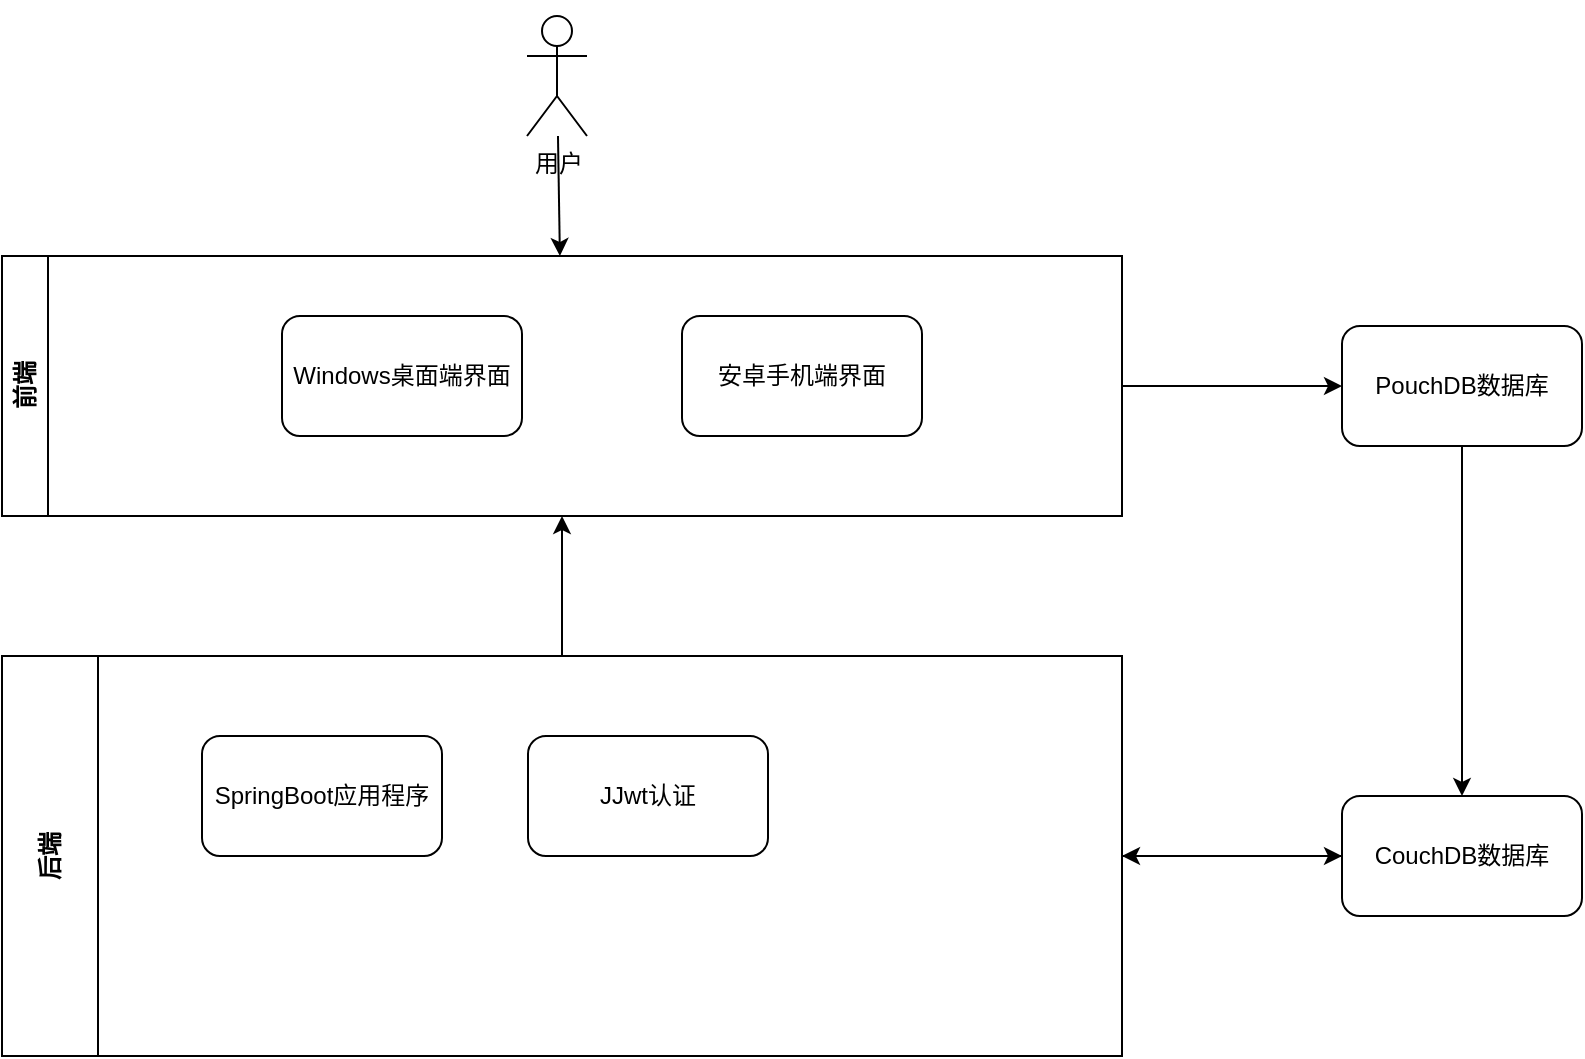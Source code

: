 <mxfile version="26.2.13">
  <diagram name="第 1 页" id="hgxA84uFAGLbT_i_ZHmX">
    <mxGraphModel dx="832" dy="492" grid="1" gridSize="10" guides="1" tooltips="1" connect="1" arrows="1" fold="1" page="1" pageScale="1" pageWidth="827" pageHeight="1169" math="0" shadow="0">
      <root>
        <mxCell id="0" />
        <mxCell id="1" parent="0" />
        <mxCell id="yj0dncIzRizpLJcmr-Et-47" style="edgeStyle=none;rounded=0;orthogonalLoop=1;jettySize=auto;html=1;" edge="1" parent="1" source="yj0dncIzRizpLJcmr-Et-2" target="yj0dncIzRizpLJcmr-Et-36">
          <mxGeometry relative="1" as="geometry" />
        </mxCell>
        <mxCell id="yj0dncIzRizpLJcmr-Et-2" value="用户" style="shape=umlActor;verticalLabelPosition=bottom;verticalAlign=top;html=1;outlineConnect=0;align=center;" vertex="1" parent="1">
          <mxGeometry x="372.5" y="70" width="30" height="60" as="geometry" />
        </mxCell>
        <mxCell id="yj0dncIzRizpLJcmr-Et-60" style="edgeStyle=none;rounded=0;orthogonalLoop=1;jettySize=auto;html=1;entryX=0;entryY=0.5;entryDx=0;entryDy=0;" edge="1" parent="1" source="yj0dncIzRizpLJcmr-Et-36" target="yj0dncIzRizpLJcmr-Et-54">
          <mxGeometry relative="1" as="geometry" />
        </mxCell>
        <mxCell id="yj0dncIzRizpLJcmr-Et-36" value="前端" style="swimlane;horizontal=0;whiteSpace=wrap;html=1;" vertex="1" parent="1">
          <mxGeometry x="110" y="190" width="560" height="130" as="geometry">
            <mxRectangle x="110" y="150" width="40" height="140" as="alternateBounds" />
          </mxGeometry>
        </mxCell>
        <mxCell id="yj0dncIzRizpLJcmr-Et-17" value="Windows桌面端界面" style="rounded=1;whiteSpace=wrap;html=1;" vertex="1" parent="yj0dncIzRizpLJcmr-Et-36">
          <mxGeometry x="140" y="30" width="120" height="60" as="geometry" />
        </mxCell>
        <mxCell id="yj0dncIzRizpLJcmr-Et-18" value="安卓手机端界面" style="rounded=1;whiteSpace=wrap;html=1;" vertex="1" parent="yj0dncIzRizpLJcmr-Et-36">
          <mxGeometry x="340" y="30" width="120" height="60" as="geometry" />
        </mxCell>
        <mxCell id="yj0dncIzRizpLJcmr-Et-50" style="edgeStyle=none;rounded=0;orthogonalLoop=1;jettySize=auto;html=1;exitX=0.5;exitY=0;exitDx=0;exitDy=0;entryX=0.5;entryY=1;entryDx=0;entryDy=0;" edge="1" parent="1" source="yj0dncIzRizpLJcmr-Et-39" target="yj0dncIzRizpLJcmr-Et-36">
          <mxGeometry relative="1" as="geometry" />
        </mxCell>
        <mxCell id="yj0dncIzRizpLJcmr-Et-57" style="edgeStyle=none;rounded=0;orthogonalLoop=1;jettySize=auto;html=1;" edge="1" parent="1" source="yj0dncIzRizpLJcmr-Et-39" target="yj0dncIzRizpLJcmr-Et-55">
          <mxGeometry relative="1" as="geometry" />
        </mxCell>
        <mxCell id="yj0dncIzRizpLJcmr-Et-39" value="后端" style="swimlane;horizontal=0;whiteSpace=wrap;html=1;startSize=48;" vertex="1" parent="1">
          <mxGeometry x="110" y="390" width="560" height="200" as="geometry">
            <mxRectangle x="110" y="150" width="40" height="140" as="alternateBounds" />
          </mxGeometry>
        </mxCell>
        <mxCell id="yj0dncIzRizpLJcmr-Et-51" value="SpringBoot应用程序" style="rounded=1;whiteSpace=wrap;html=1;" vertex="1" parent="yj0dncIzRizpLJcmr-Et-39">
          <mxGeometry x="100" y="40" width="120" height="60" as="geometry" />
        </mxCell>
        <mxCell id="yj0dncIzRizpLJcmr-Et-53" value="JJwt认证" style="rounded=1;whiteSpace=wrap;html=1;" vertex="1" parent="yj0dncIzRizpLJcmr-Et-39">
          <mxGeometry x="263" y="40" width="120" height="60" as="geometry" />
        </mxCell>
        <mxCell id="yj0dncIzRizpLJcmr-Et-48" style="edgeStyle=none;rounded=0;orthogonalLoop=1;jettySize=auto;html=1;exitX=0.5;exitY=0;exitDx=0;exitDy=0;exitPerimeter=0;" edge="1" parent="1" source="yj0dncIzRizpLJcmr-Et-2" target="yj0dncIzRizpLJcmr-Et-2">
          <mxGeometry relative="1" as="geometry" />
        </mxCell>
        <mxCell id="yj0dncIzRizpLJcmr-Et-59" style="edgeStyle=none;rounded=0;orthogonalLoop=1;jettySize=auto;html=1;entryX=0.5;entryY=0;entryDx=0;entryDy=0;" edge="1" parent="1" source="yj0dncIzRizpLJcmr-Et-54" target="yj0dncIzRizpLJcmr-Et-55">
          <mxGeometry relative="1" as="geometry" />
        </mxCell>
        <mxCell id="yj0dncIzRizpLJcmr-Et-54" value="PouchDB数据库" style="rounded=1;whiteSpace=wrap;html=1;" vertex="1" parent="1">
          <mxGeometry x="780" y="225" width="120" height="60" as="geometry" />
        </mxCell>
        <mxCell id="yj0dncIzRizpLJcmr-Et-58" style="edgeStyle=none;rounded=0;orthogonalLoop=1;jettySize=auto;html=1;entryX=1;entryY=0.5;entryDx=0;entryDy=0;" edge="1" parent="1" source="yj0dncIzRizpLJcmr-Et-55" target="yj0dncIzRizpLJcmr-Et-39">
          <mxGeometry relative="1" as="geometry" />
        </mxCell>
        <mxCell id="yj0dncIzRizpLJcmr-Et-55" value="CouchDB数据库" style="rounded=1;whiteSpace=wrap;html=1;" vertex="1" parent="1">
          <mxGeometry x="780" y="460" width="120" height="60" as="geometry" />
        </mxCell>
      </root>
    </mxGraphModel>
  </diagram>
</mxfile>
